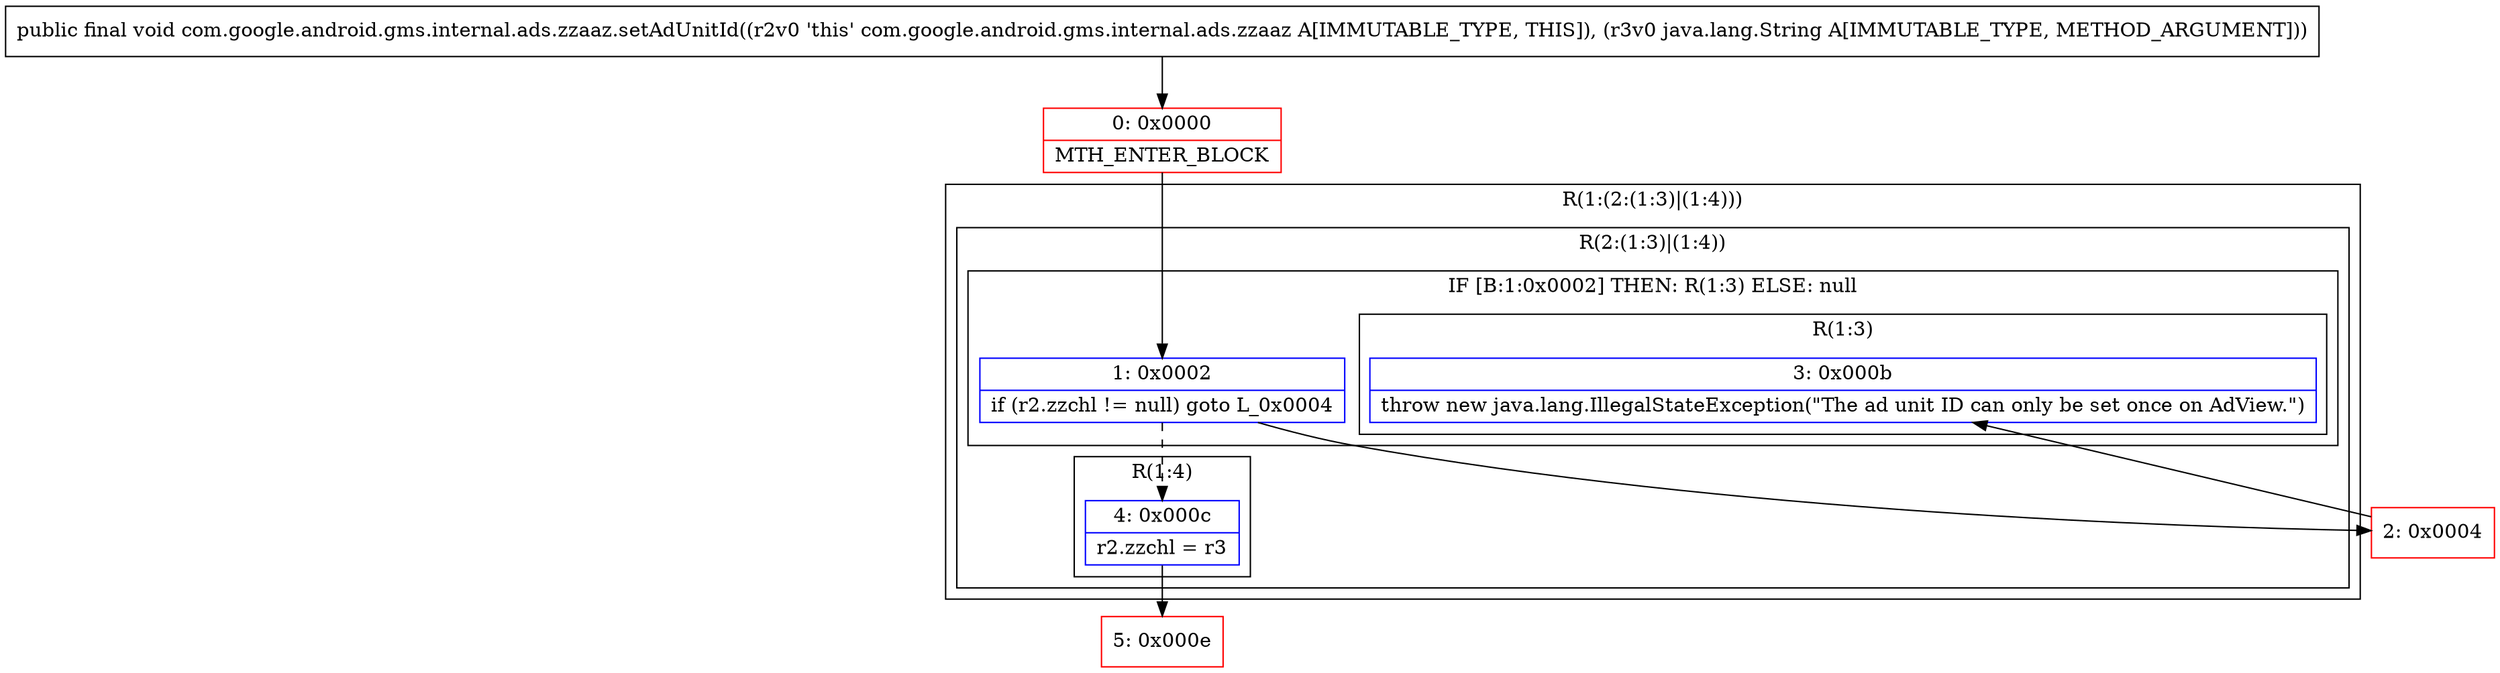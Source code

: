 digraph "CFG forcom.google.android.gms.internal.ads.zzaaz.setAdUnitId(Ljava\/lang\/String;)V" {
subgraph cluster_Region_1229422254 {
label = "R(1:(2:(1:3)|(1:4)))";
node [shape=record,color=blue];
subgraph cluster_Region_1889992405 {
label = "R(2:(1:3)|(1:4))";
node [shape=record,color=blue];
subgraph cluster_IfRegion_964122107 {
label = "IF [B:1:0x0002] THEN: R(1:3) ELSE: null";
node [shape=record,color=blue];
Node_1 [shape=record,label="{1\:\ 0x0002|if (r2.zzchl != null) goto L_0x0004\l}"];
subgraph cluster_Region_1416954356 {
label = "R(1:3)";
node [shape=record,color=blue];
Node_3 [shape=record,label="{3\:\ 0x000b|throw new java.lang.IllegalStateException(\"The ad unit ID can only be set once on AdView.\")\l}"];
}
}
subgraph cluster_Region_641054682 {
label = "R(1:4)";
node [shape=record,color=blue];
Node_4 [shape=record,label="{4\:\ 0x000c|r2.zzchl = r3\l}"];
}
}
}
Node_0 [shape=record,color=red,label="{0\:\ 0x0000|MTH_ENTER_BLOCK\l}"];
Node_2 [shape=record,color=red,label="{2\:\ 0x0004}"];
Node_5 [shape=record,color=red,label="{5\:\ 0x000e}"];
MethodNode[shape=record,label="{public final void com.google.android.gms.internal.ads.zzaaz.setAdUnitId((r2v0 'this' com.google.android.gms.internal.ads.zzaaz A[IMMUTABLE_TYPE, THIS]), (r3v0 java.lang.String A[IMMUTABLE_TYPE, METHOD_ARGUMENT])) }"];
MethodNode -> Node_0;
Node_1 -> Node_2;
Node_1 -> Node_4[style=dashed];
Node_4 -> Node_5;
Node_0 -> Node_1;
Node_2 -> Node_3;
}

